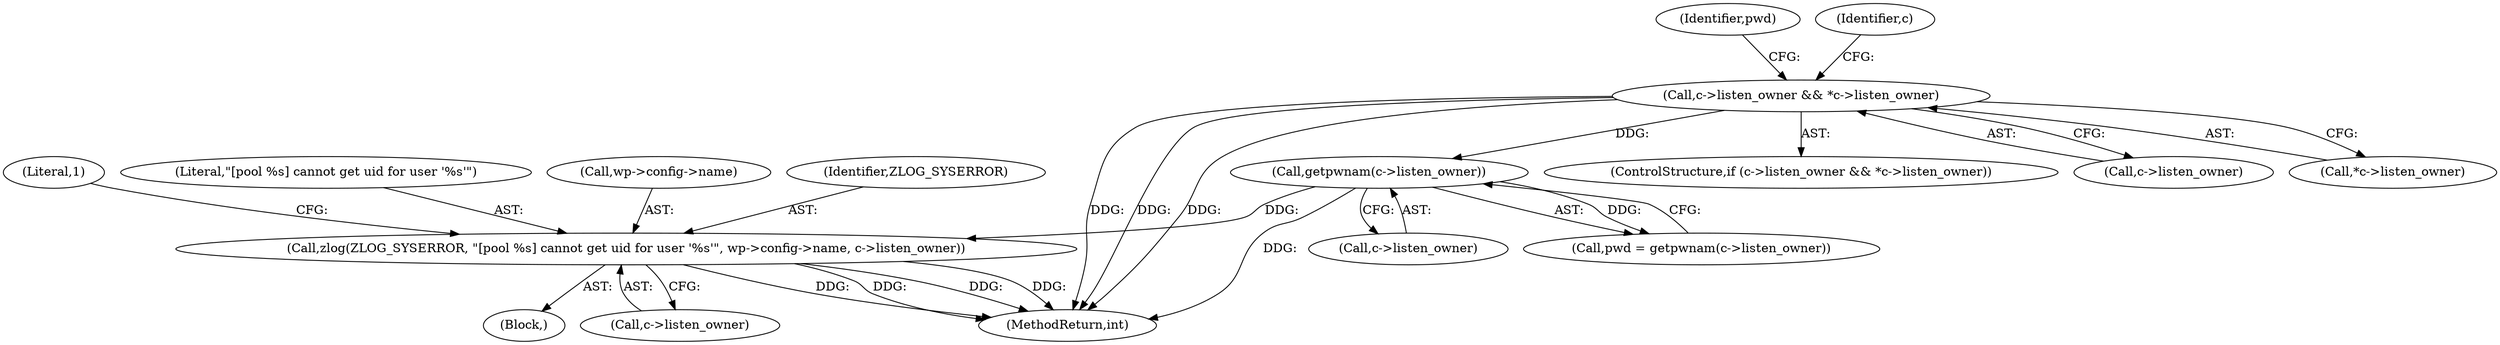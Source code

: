 digraph "0_php-src_35ceea928b12373a3b1e3eecdc32ed323223a40d@pointer" {
"1000156" [label="(Call,zlog(ZLOG_SYSERROR, \"[pool %s] cannot get uid for user '%s'\", wp->config->name, c->listen_owner))"];
"1000148" [label="(Call,getpwnam(c->listen_owner))"];
"1000136" [label="(Call,c->listen_owner && *c->listen_owner)"];
"1000155" [label="(Block,)"];
"1000169" [label="(Literal,1)"];
"1000135" [label="(ControlStructure,if (c->listen_owner && *c->listen_owner))"];
"1000156" [label="(Call,zlog(ZLOG_SYSERROR, \"[pool %s] cannot get uid for user '%s'\", wp->config->name, c->listen_owner))"];
"1000148" [label="(Call,getpwnam(c->listen_owner))"];
"1000158" [label="(Literal,\"[pool %s] cannot get uid for user '%s'\")"];
"1000248" [label="(MethodReturn,int)"];
"1000136" [label="(Call,c->listen_owner && *c->listen_owner)"];
"1000159" [label="(Call,wp->config->name)"];
"1000164" [label="(Call,c->listen_owner)"];
"1000157" [label="(Identifier,ZLOG_SYSERROR)"];
"1000137" [label="(Call,c->listen_owner)"];
"1000140" [label="(Call,*c->listen_owner)"];
"1000147" [label="(Identifier,pwd)"];
"1000149" [label="(Call,c->listen_owner)"];
"1000187" [label="(Identifier,c)"];
"1000146" [label="(Call,pwd = getpwnam(c->listen_owner))"];
"1000156" -> "1000155"  [label="AST: "];
"1000156" -> "1000164"  [label="CFG: "];
"1000157" -> "1000156"  [label="AST: "];
"1000158" -> "1000156"  [label="AST: "];
"1000159" -> "1000156"  [label="AST: "];
"1000164" -> "1000156"  [label="AST: "];
"1000169" -> "1000156"  [label="CFG: "];
"1000156" -> "1000248"  [label="DDG: "];
"1000156" -> "1000248"  [label="DDG: "];
"1000156" -> "1000248"  [label="DDG: "];
"1000156" -> "1000248"  [label="DDG: "];
"1000148" -> "1000156"  [label="DDG: "];
"1000148" -> "1000146"  [label="AST: "];
"1000148" -> "1000149"  [label="CFG: "];
"1000149" -> "1000148"  [label="AST: "];
"1000146" -> "1000148"  [label="CFG: "];
"1000148" -> "1000248"  [label="DDG: "];
"1000148" -> "1000146"  [label="DDG: "];
"1000136" -> "1000148"  [label="DDG: "];
"1000136" -> "1000135"  [label="AST: "];
"1000136" -> "1000137"  [label="CFG: "];
"1000136" -> "1000140"  [label="CFG: "];
"1000137" -> "1000136"  [label="AST: "];
"1000140" -> "1000136"  [label="AST: "];
"1000147" -> "1000136"  [label="CFG: "];
"1000187" -> "1000136"  [label="CFG: "];
"1000136" -> "1000248"  [label="DDG: "];
"1000136" -> "1000248"  [label="DDG: "];
"1000136" -> "1000248"  [label="DDG: "];
}
